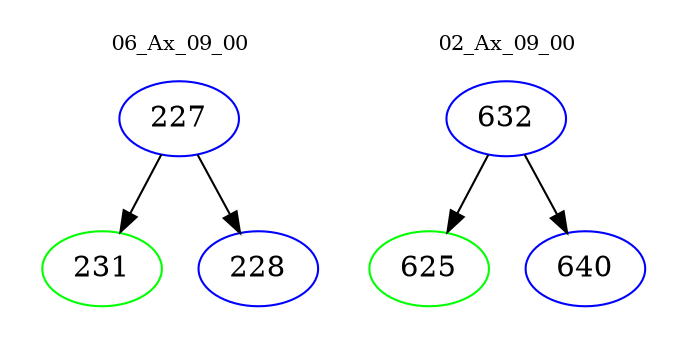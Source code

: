digraph{
subgraph cluster_0 {
color = white
label = "06_Ax_09_00";
fontsize=10;
T0_227 [label="227", color="blue"]
T0_227 -> T0_231 [color="black"]
T0_231 [label="231", color="green"]
T0_227 -> T0_228 [color="black"]
T0_228 [label="228", color="blue"]
}
subgraph cluster_1 {
color = white
label = "02_Ax_09_00";
fontsize=10;
T1_632 [label="632", color="blue"]
T1_632 -> T1_625 [color="black"]
T1_625 [label="625", color="green"]
T1_632 -> T1_640 [color="black"]
T1_640 [label="640", color="blue"]
}
}
